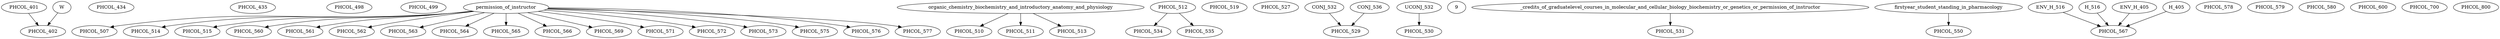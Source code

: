digraph G {
    PHCOL_401;
    edge [color=black];
    PHCOL_401 -> PHCOL_402;
    W -> PHCOL_402;
    PHCOL_434;
    PHCOL_435;
    PHCOL_498;
    PHCOL_499;
    edge [color=black];
    permission_of_instructor -> PHCOL_507;
    edge [color=black];
    organic_chemistry_biochemistry_and_introductory_anatomy_and_physiology -> PHCOL_510;
    edge [color=black];
    organic_chemistry_biochemistry_and_introductory_anatomy_and_physiology -> PHCOL_511;
    PHCOL_512;
    edge [color=black];
    organic_chemistry_biochemistry_and_introductory_anatomy_and_physiology -> PHCOL_513;
    edge [color=black];
    permission_of_instructor -> PHCOL_514;
    edge [color=black];
    permission_of_instructor -> PHCOL_515;
    PHCOL_519;
    PHCOL_527;
    edge [color=black];
    CONJ_532 -> PHCOL_529;
    CONJ_536 -> PHCOL_529;
    edge [color=black];
    UCONJ_532 -> PHCOL_530;
    edge [color=black];
    9_credits_of_graduatelevel_courses_in_molecular_and_cellular_biology_biochemistry_or_genetics_or_permission_of_instructor -> PHCOL_531;
    edge [color=black];
    PHCOL_512 -> PHCOL_534;
    edge [color=black];
    PHCOL_512 -> PHCOL_535;
    edge [color=black];
    firstyear_student_standing_in_pharmacology -> PHCOL_550;
    edge [color=black];
    permission_of_instructor -> PHCOL_560;
    edge [color=black];
    permission_of_instructor -> PHCOL_561;
    edge [color=black];
    permission_of_instructor -> PHCOL_562;
    edge [color=black];
    permission_of_instructor -> PHCOL_563;
    edge [color=black];
    permission_of_instructor -> PHCOL_564;
    edge [color=black];
    permission_of_instructor -> PHCOL_565;
    edge [color=black];
    permission_of_instructor -> PHCOL_566;
    edge [color=black];
    ENV_H_516 -> PHCOL_567;
    H_516 -> PHCOL_567;
    ENV_H_405 -> PHCOL_567;
    H_405 -> PHCOL_567;
    edge [color=black];
    permission_of_instructor -> PHCOL_569;
    edge [color=black];
    permission_of_instructor -> PHCOL_571;
    edge [color=black];
    permission_of_instructor -> PHCOL_572;
    edge [color=black];
    permission_of_instructor -> PHCOL_573;
    edge [color=black];
    permission_of_instructor -> PHCOL_575;
    edge [color=black];
    permission_of_instructor -> PHCOL_576;
    edge [color=black];
    permission_of_instructor -> PHCOL_577;
    PHCOL_578;
    PHCOL_579;
    PHCOL_580;
    PHCOL_600;
    PHCOL_700;
    PHCOL_800;
}
